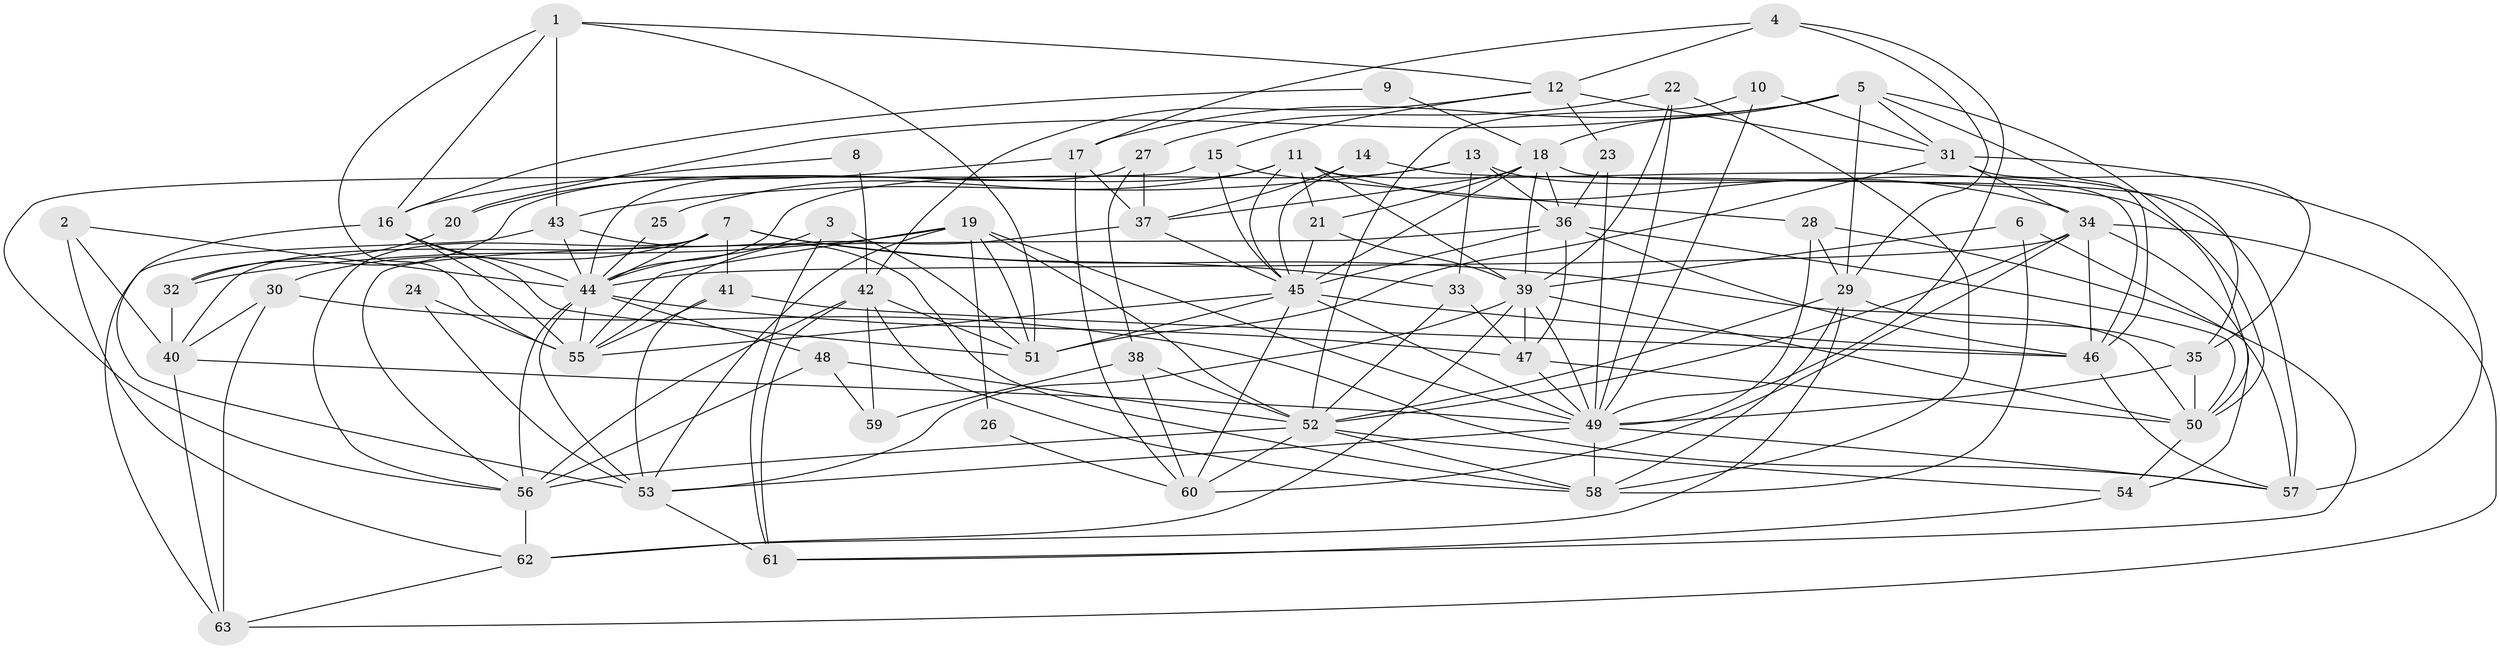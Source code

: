 // original degree distribution, {5: 0.16, 4: 0.32, 2: 0.144, 3: 0.232, 6: 0.096, 7: 0.032, 8: 0.008, 9: 0.008}
// Generated by graph-tools (version 1.1) at 2025/50/03/09/25 03:50:07]
// undirected, 63 vertices, 178 edges
graph export_dot {
graph [start="1"]
  node [color=gray90,style=filled];
  1;
  2;
  3;
  4;
  5;
  6;
  7;
  8;
  9;
  10;
  11;
  12;
  13;
  14;
  15;
  16;
  17;
  18;
  19;
  20;
  21;
  22;
  23;
  24;
  25;
  26;
  27;
  28;
  29;
  30;
  31;
  32;
  33;
  34;
  35;
  36;
  37;
  38;
  39;
  40;
  41;
  42;
  43;
  44;
  45;
  46;
  47;
  48;
  49;
  50;
  51;
  52;
  53;
  54;
  55;
  56;
  57;
  58;
  59;
  60;
  61;
  62;
  63;
  1 -- 12 [weight=1.0];
  1 -- 16 [weight=1.0];
  1 -- 43 [weight=1.0];
  1 -- 51 [weight=1.0];
  1 -- 55 [weight=1.0];
  2 -- 40 [weight=1.0];
  2 -- 44 [weight=1.0];
  2 -- 62 [weight=1.0];
  3 -- 44 [weight=1.0];
  3 -- 51 [weight=1.0];
  3 -- 61 [weight=1.0];
  4 -- 12 [weight=1.0];
  4 -- 17 [weight=1.0];
  4 -- 29 [weight=1.0];
  4 -- 49 [weight=1.0];
  5 -- 17 [weight=1.0];
  5 -- 18 [weight=1.0];
  5 -- 20 [weight=1.0];
  5 -- 29 [weight=1.0];
  5 -- 31 [weight=1.0];
  5 -- 46 [weight=1.0];
  5 -- 50 [weight=1.0];
  6 -- 39 [weight=1.0];
  6 -- 57 [weight=1.0];
  6 -- 58 [weight=1.0];
  7 -- 30 [weight=1.0];
  7 -- 33 [weight=1.0];
  7 -- 40 [weight=1.0];
  7 -- 41 [weight=1.0];
  7 -- 44 [weight=1.0];
  7 -- 50 [weight=1.0];
  7 -- 56 [weight=1.0];
  8 -- 16 [weight=1.0];
  8 -- 42 [weight=1.0];
  9 -- 16 [weight=1.0];
  9 -- 18 [weight=1.0];
  10 -- 31 [weight=1.0];
  10 -- 49 [weight=1.0];
  10 -- 52 [weight=1.0];
  11 -- 21 [weight=1.0];
  11 -- 25 [weight=1.0];
  11 -- 32 [weight=1.0];
  11 -- 34 [weight=1.0];
  11 -- 39 [weight=1.0];
  11 -- 45 [weight=1.0];
  11 -- 46 [weight=1.0];
  12 -- 15 [weight=1.0];
  12 -- 23 [weight=1.0];
  12 -- 31 [weight=1.0];
  12 -- 42 [weight=1.0];
  13 -- 33 [weight=1.0];
  13 -- 36 [weight=1.0];
  13 -- 43 [weight=1.0];
  13 -- 44 [weight=1.0];
  13 -- 57 [weight=1.0];
  14 -- 37 [weight=1.0];
  14 -- 45 [weight=1.0];
  14 -- 50 [weight=1.0];
  15 -- 28 [weight=1.0];
  15 -- 45 [weight=1.0];
  15 -- 56 [weight=1.0];
  16 -- 44 [weight=1.0];
  16 -- 51 [weight=1.0];
  16 -- 53 [weight=1.0];
  16 -- 55 [weight=1.0];
  17 -- 20 [weight=1.0];
  17 -- 37 [weight=1.0];
  17 -- 60 [weight=1.0];
  18 -- 21 [weight=1.0];
  18 -- 35 [weight=1.0];
  18 -- 36 [weight=1.0];
  18 -- 37 [weight=1.0];
  18 -- 39 [weight=1.0];
  18 -- 45 [weight=1.0];
  19 -- 26 [weight=1.0];
  19 -- 32 [weight=1.0];
  19 -- 49 [weight=1.0];
  19 -- 51 [weight=1.0];
  19 -- 52 [weight=1.0];
  19 -- 53 [weight=1.0];
  19 -- 55 [weight=1.0];
  20 -- 32 [weight=1.0];
  21 -- 39 [weight=1.0];
  21 -- 45 [weight=1.0];
  22 -- 27 [weight=1.0];
  22 -- 39 [weight=1.0];
  22 -- 49 [weight=1.0];
  22 -- 58 [weight=1.0];
  23 -- 36 [weight=1.0];
  23 -- 49 [weight=1.0];
  24 -- 53 [weight=1.0];
  24 -- 55 [weight=1.0];
  25 -- 44 [weight=1.0];
  26 -- 60 [weight=1.0];
  27 -- 37 [weight=1.0];
  27 -- 38 [weight=1.0];
  27 -- 44 [weight=1.0];
  28 -- 29 [weight=1.0];
  28 -- 49 [weight=1.0];
  28 -- 61 [weight=1.0];
  29 -- 35 [weight=1.0];
  29 -- 52 [weight=1.0];
  29 -- 58 [weight=1.0];
  29 -- 62 [weight=1.0];
  30 -- 40 [weight=1.0];
  30 -- 57 [weight=1.0];
  30 -- 63 [weight=1.0];
  31 -- 34 [weight=1.0];
  31 -- 35 [weight=1.0];
  31 -- 51 [weight=1.0];
  31 -- 57 [weight=1.0];
  32 -- 40 [weight=1.0];
  33 -- 47 [weight=1.0];
  33 -- 52 [weight=1.0];
  34 -- 44 [weight=1.0];
  34 -- 46 [weight=1.0];
  34 -- 52 [weight=1.0];
  34 -- 54 [weight=1.0];
  34 -- 60 [weight=1.0];
  34 -- 63 [weight=1.0];
  35 -- 49 [weight=1.0];
  35 -- 50 [weight=2.0];
  36 -- 45 [weight=2.0];
  36 -- 46 [weight=1.0];
  36 -- 47 [weight=1.0];
  36 -- 50 [weight=1.0];
  36 -- 56 [weight=1.0];
  37 -- 45 [weight=1.0];
  37 -- 55 [weight=1.0];
  38 -- 52 [weight=1.0];
  38 -- 59 [weight=1.0];
  38 -- 60 [weight=1.0];
  39 -- 47 [weight=1.0];
  39 -- 49 [weight=1.0];
  39 -- 50 [weight=1.0];
  39 -- 53 [weight=1.0];
  39 -- 62 [weight=1.0];
  40 -- 49 [weight=1.0];
  40 -- 63 [weight=1.0];
  41 -- 46 [weight=1.0];
  41 -- 53 [weight=1.0];
  41 -- 55 [weight=1.0];
  42 -- 51 [weight=1.0];
  42 -- 56 [weight=1.0];
  42 -- 58 [weight=1.0];
  42 -- 59 [weight=1.0];
  42 -- 61 [weight=1.0];
  43 -- 44 [weight=1.0];
  43 -- 58 [weight=1.0];
  43 -- 63 [weight=1.0];
  44 -- 47 [weight=1.0];
  44 -- 48 [weight=2.0];
  44 -- 53 [weight=1.0];
  44 -- 55 [weight=1.0];
  44 -- 56 [weight=1.0];
  45 -- 46 [weight=1.0];
  45 -- 49 [weight=2.0];
  45 -- 51 [weight=1.0];
  45 -- 55 [weight=1.0];
  45 -- 60 [weight=1.0];
  46 -- 57 [weight=1.0];
  47 -- 49 [weight=1.0];
  47 -- 50 [weight=1.0];
  48 -- 52 [weight=1.0];
  48 -- 56 [weight=2.0];
  48 -- 59 [weight=1.0];
  49 -- 53 [weight=1.0];
  49 -- 57 [weight=1.0];
  49 -- 58 [weight=1.0];
  50 -- 54 [weight=1.0];
  52 -- 54 [weight=1.0];
  52 -- 56 [weight=1.0];
  52 -- 58 [weight=1.0];
  52 -- 60 [weight=1.0];
  53 -- 61 [weight=1.0];
  54 -- 61 [weight=1.0];
  56 -- 62 [weight=1.0];
  62 -- 63 [weight=1.0];
}
